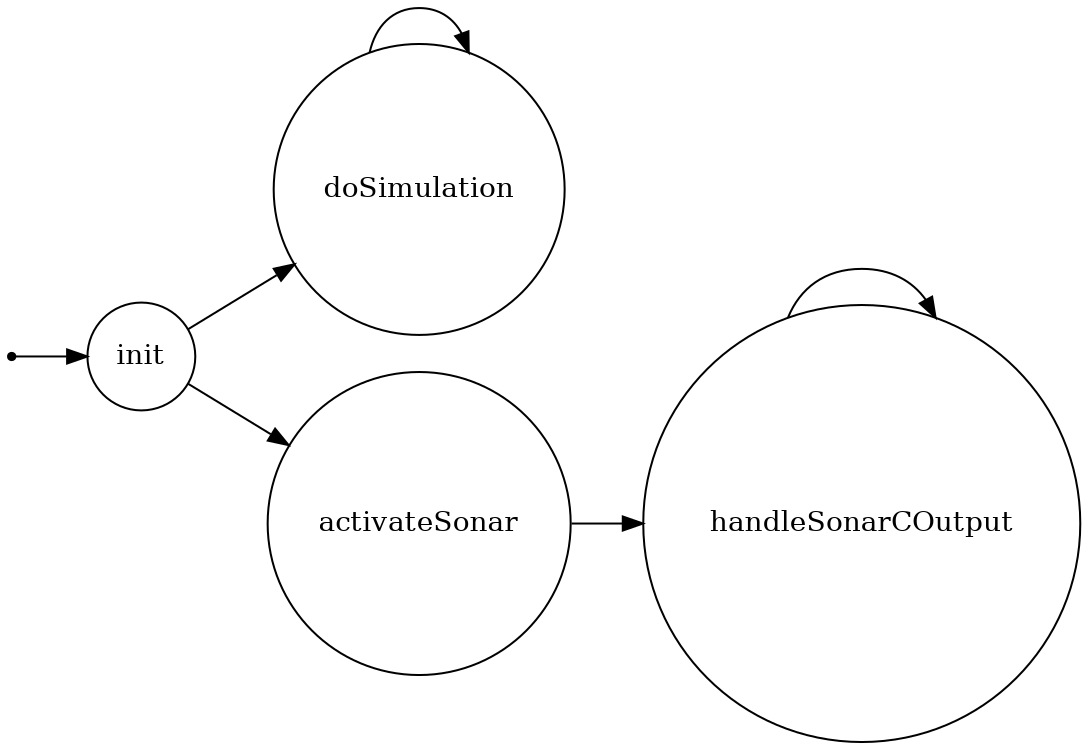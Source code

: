 /*
*
* A GraphViz DOT FSM description 
* Please use a GraphViz visualizer (like http://www.webgraphviz.com)
* 
* Generated by AM,NC,RM
*  
*/
 
digraph finite_state_machine {
  	rankdir=LR;
  	size="8,5"
  	node [shape = point]; iniziale;
  	node [shape = doublecircle]; 
  	node [shape = circle];
  	iniziale -> init [label = ""];
  	
  	
  	init -> doSimulation [ label = ""];
  	init -> activateSonar [ label = ""];
  	
  	activateSonar -> handleSonarCOutput [ label = ""];
  	
  	handleSonarCOutput -> handleSonarCOutput [ label = ""];
  	
  	doSimulation -> doSimulation [ label = ""];
}